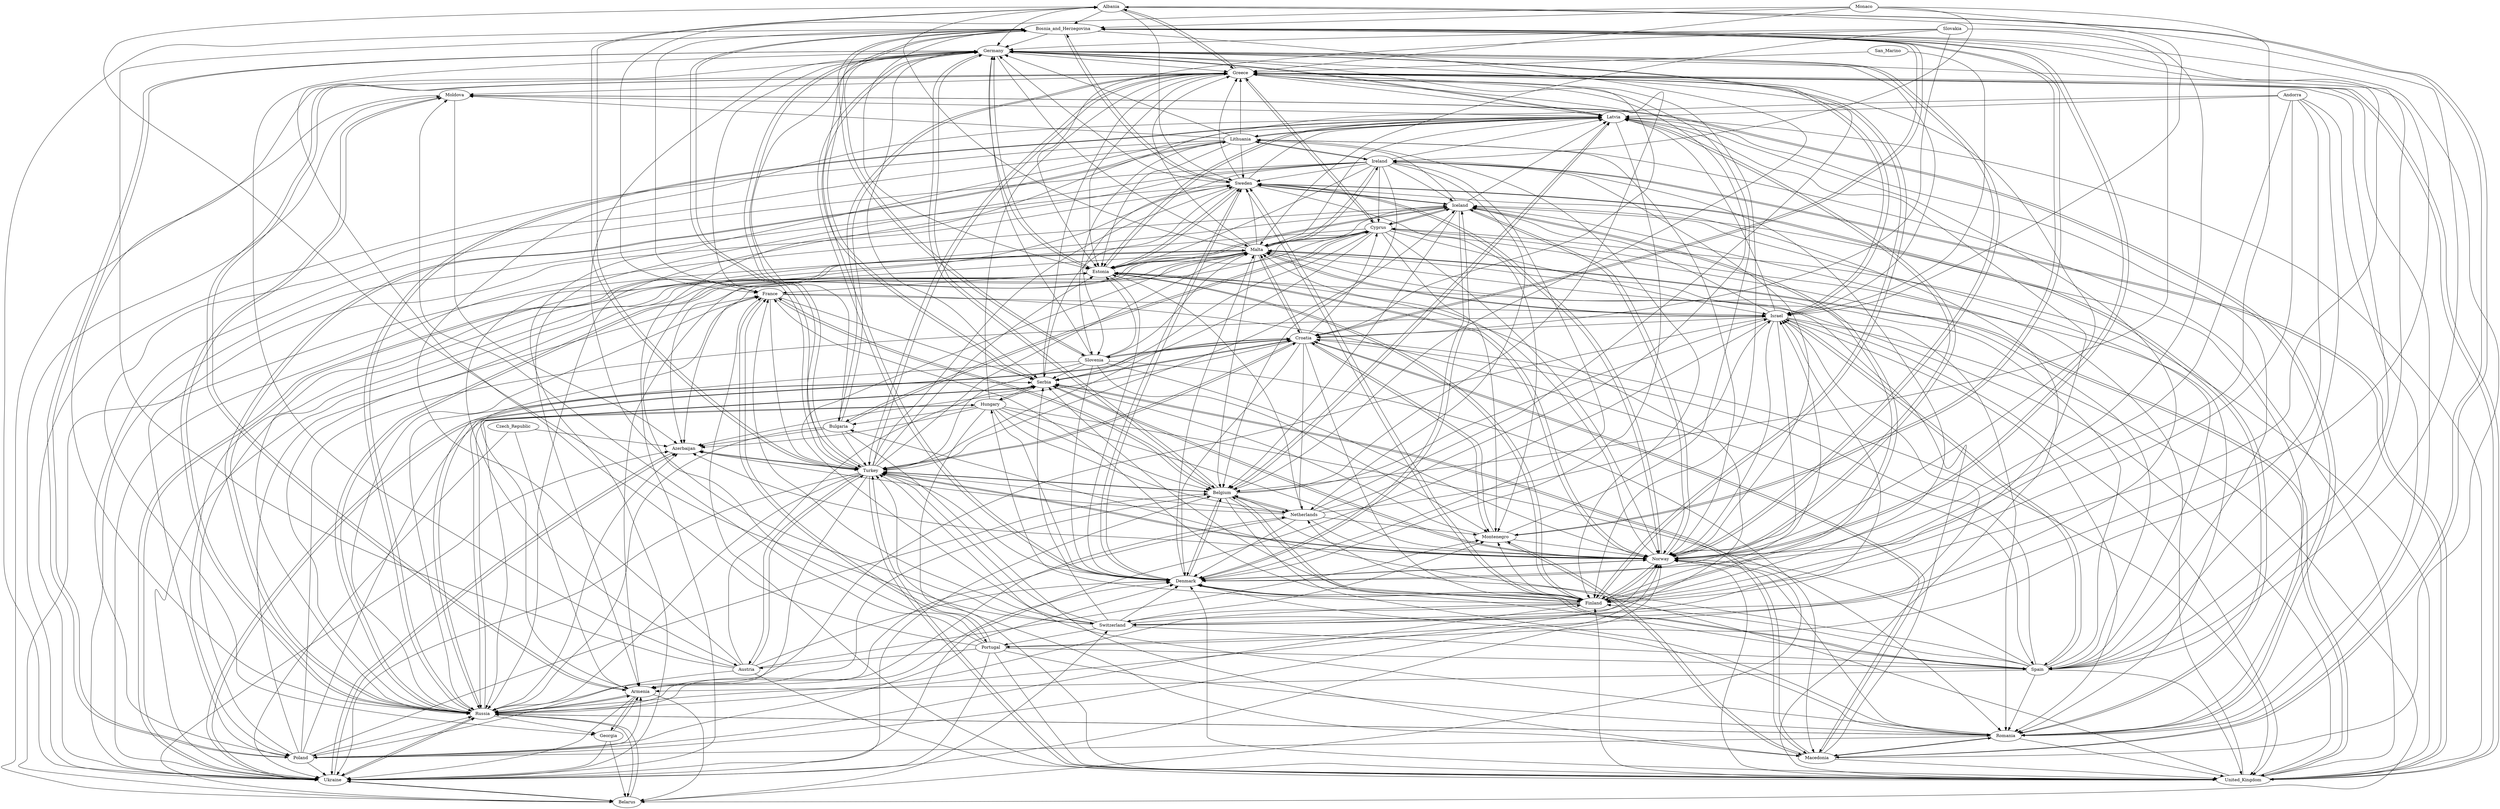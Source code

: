 digraph G {
    Albania -> Bosnia_and_Herzegovina
    Albania -> Germany
    Albania -> Greece
    Albania -> Macedonia
    Albania -> Spain
    Albania -> Sweden
    Albania -> Turkey
    Andorra -> Finland
    Andorra -> Latvia
    Andorra -> Norway
    Andorra -> Portugal
    Andorra -> Romania
    Andorra -> Spain
    Andorra -> Ukraine
    Armenia -> Belarus
    Armenia -> Georgia
    Armenia -> Greece
    Armenia -> Russia
    Armenia -> Ukraine
    Austria -> Bosnia_and_Herzegovina
    Austria -> Denmark
    Austria -> Germany
    Austria -> Latvia
    Austria -> Montenegro
    Austria -> Poland
    Austria -> Serbia
    Austria -> Turkey
    Austria -> United_Kingdom
    Azerbaijan -> Turkey
    Azerbaijan -> Ukraine
    Belarus -> Azerbaijan
    Belarus -> Norway
    Belarus -> Russia
    Belarus -> Switzerland
    Belarus -> Ukraine
    Belgium -> Armenia
    Belgium -> Denmark
    Belgium -> France
    Belgium -> Germany
    Belgium -> Greece
    Belgium -> Israel
    Belgium -> Latvia
    Belgium -> Netherlands
    Belgium -> Norway
    Belgium -> Romania
    Belgium -> Spain
    Belgium -> Turkey
    Bosnia_and_Herzegovina -> Belgium
    Bosnia_and_Herzegovina -> Croatia
    Bosnia_and_Herzegovina -> Estonia
    Bosnia_and_Herzegovina -> France
    Bosnia_and_Herzegovina -> Germany
    Bosnia_and_Herzegovina -> Montenegro
    Bosnia_and_Herzegovina -> Norway
    Bosnia_and_Herzegovina -> Serbia
    Bosnia_and_Herzegovina -> Slovenia
    Bosnia_and_Herzegovina -> Sweden
    Bosnia_and_Herzegovina -> Turkey
    Bulgaria -> Azerbaijan
    Bulgaria -> Cyprus
    Bulgaria -> Germany
    Bulgaria -> Greece
    Bulgaria -> Macedonia
    Bulgaria -> Russia
    Bulgaria -> Turkey
    Croatia -> Azerbaijan
    Croatia -> Bosnia_and_Herzegovina
    Croatia -> Cyprus
    Croatia -> Denmark
    Croatia -> Finland
    Croatia -> Macedonia
    Croatia -> Malta
    Croatia -> Montenegro
    Croatia -> Netherlands
    Croatia -> Russia
    Croatia -> Serbia
    Croatia -> Slovenia
    Croatia -> Turkey
    Croatia -> United_Kingdom
    Cyprus -> Armenia
    Cyprus -> Azerbaijan
    Cyprus -> Bulgaria
    Cyprus -> Greece
    Cyprus -> Iceland
    Cyprus -> Israel
    Cyprus -> Malta
    Cyprus -> Montenegro
    Cyprus -> Norway
    Cyprus -> Romania
    Cyprus -> Russia
    Cyprus -> Serbia
    Cyprus -> Spain
    Cyprus -> Turkey
    Czech_Republic -> Armenia
    Czech_Republic -> Azerbaijan
    Czech_Republic -> Ukraine
    Denmark -> Belgium
    Denmark -> Finland
    Denmark -> Germany
    Denmark -> Iceland
    Denmark -> Malta
    Denmark -> Norway
    Denmark -> Sweden
    Denmark -> Turkey
    Estonia -> Denmark
    Estonia -> Finland
    Estonia -> France
    Estonia -> Germany
    Estonia -> Iceland
    Estonia -> Latvia
    Estonia -> Norway
    Estonia -> Russia
    Estonia -> Sweden
    Estonia -> Switzerland
    Estonia -> Ukraine
    Finland -> Bosnia_and_Herzegovina
    Finland -> Denmark
    Finland -> Estonia
    Finland -> France
    Finland -> Germany
    Finland -> Hungary
    Finland -> Iceland
    Finland -> Israel
    Finland -> Latvia
    Finland -> Montenegro
    Finland -> Norway
    Finland -> Russia
    Finland -> Serbia
    Finland -> Sweden
    Finland -> Switzerland
    France -> Armenia
    France -> Belgium
    France -> Germany
    France -> Israel
    France -> Portugal
    France -> Serbia
    France -> Spain
    France -> Turkey
    Georgia -> Armenia
    Georgia -> Belarus
    Georgia -> Ukraine
    Germany -> Belgium
    Germany -> Croatia
    Germany -> Denmark
    Germany -> Estonia
    Germany -> Finland
    Germany -> Greece
    Germany -> Latvia
    Germany -> Malta
    Germany -> Norway
    Germany -> Poland
    Germany -> Serbia
    Germany -> Turkey
    Greece -> Albania
    Greece -> Armenia
    Greece -> Bulgaria
    Greece -> Cyprus
    Greece -> Estonia
    Greece -> Finland
    Greece -> Israel
    Greece -> Latvia
    Greece -> Moldova
    Greece -> Norway
    Greece -> Russia
    Greece -> Turkey
    Greece -> United_Kingdom
    Hungary -> Azerbaijan
    Hungary -> Belgium
    Hungary -> Bulgaria
    Hungary -> Denmark
    Hungary -> Greece
    Hungary -> Netherlands
    Hungary -> Norway
    Hungary -> Romania
    Hungary -> Russia
    Hungary -> Serbia
    Hungary -> United_Kingdom
    Iceland -> Austria
    Iceland -> Belgium
    Iceland -> Cyprus
    Iceland -> Denmark
    Iceland -> Estonia
    Iceland -> Finland
    Iceland -> Latvia
    Iceland -> Lithuania
    Iceland -> Norway
    Iceland -> Sweden
    Iceland -> Ukraine
    Ireland -> Armenia
    Ireland -> Belgium
    Ireland -> Cyprus
    Ireland -> Denmark
    Ireland -> Estonia
    Ireland -> Finland
    Ireland -> Iceland
    Ireland -> Latvia
    Ireland -> Lithuania
    Ireland -> Malta
    Ireland -> Netherlands
    Ireland -> Norway
    Ireland -> Poland
    Ireland -> Russia
    Ireland -> Slovenia
    Ireland -> Sweden
    Ireland -> United_Kingdom
    Israel -> Belarus
    Israel -> Croatia
    Israel -> Denmark
    Israel -> Germany
    Israel -> Greece
    Israel -> Iceland
    Israel -> Latvia
    Israel -> Malta
    Israel -> Norway
    Israel -> Romania
    Israel -> Russia
    Israel -> Spain
    Israel -> Ukraine
    Israel -> United_Kingdom
    Latvia -> Belgium
    Latvia -> Denmark
    Latvia -> Estonia
    Latvia -> Germany
    Latvia -> Lithuania
    Latvia -> Norway
    Latvia -> Russia
    Latvia -> Switzerland
    Latvia -> Ukraine
    Lithuania -> Estonia
    Lithuania -> Finland
    Lithuania -> Georgia
    Lithuania -> Germany
    Lithuania -> Greece
    Lithuania -> Ireland
    Lithuania -> Latvia
    Lithuania -> Moldova
    Lithuania -> Norway
    Lithuania -> Russia
    Lithuania -> Slovenia
    Lithuania -> Sweden
    Lithuania -> Ukraine
    Macedonia -> Albania
    Macedonia -> Bosnia_and_Herzegovina
    Macedonia -> Croatia
    Macedonia -> Malta
    Macedonia -> Montenegro
    Macedonia -> Romania
    Macedonia -> Serbia
    Macedonia -> Turkey
    Macedonia -> United_Kingdom
    Malta -> Albania
    Malta -> Azerbaijan
    Malta -> Belarus
    Malta -> Belgium
    Malta -> Croatia
    Malta -> Cyprus
    Malta -> Estonia
    Malta -> Greece
    Malta -> Iceland
    Malta -> Ireland
    Malta -> Israel
    Malta -> Latvia
    Malta -> Poland
    Malta -> Romania
    Malta -> Russia
    Malta -> Sweden
    Malta -> Switzerland
    Malta -> Ukraine
    Malta -> United_Kingdom
    Moldova -> Azerbaijan
    Moldova -> Belarus
    Moldova -> Latvia
    Moldova -> Romania
    Moldova -> Russia
    Monaco -> Bosnia_and_Herzegovina
    Monaco -> Denmark
    Monaco -> France
    Monaco -> Greece
    Monaco -> Ireland
    Monaco -> Israel
    Montenegro -> Bosnia_and_Herzegovina
    Montenegro -> Croatia
    Montenegro -> Greece
    Montenegro -> Macedonia
    Montenegro -> Norway
    Montenegro -> Serbia
    Netherlands -> Armenia
    Netherlands -> Azerbaijan
    Netherlands -> Belgium
    Netherlands -> Denmark
    Netherlands -> Estonia
    Netherlands -> Germany
    Netherlands -> Greece
    Netherlands -> Israel
    Netherlands -> Montenegro
    Netherlands -> Norway
    Netherlands -> Turkey
    Norway -> Azerbaijan
    Norway -> Bosnia_and_Herzegovina
    Norway -> Denmark
    Norway -> Estonia
    Norway -> Finland
    Norway -> Germany
    Norway -> Iceland
    Norway -> Latvia
    Norway -> Malta
    Norway -> Romania
    Norway -> Serbia
    Norway -> Sweden
    Norway -> Turkey
    Poland -> Armenia
    Poland -> Belgium
    Poland -> Denmark
    Poland -> Estonia
    Poland -> Finland
    Poland -> France
    Poland -> Germany
    Poland -> Hungary
    Poland -> Israel
    Poland -> Norway
    Poland -> Russia
    Poland -> Sweden
    Poland -> Ukraine
    Portugal -> Austria
    Portugal -> France
    Portugal -> Germany
    Portugal -> Israel
    Portugal -> Moldova
    Portugal -> Romania
    Portugal -> Spain
    Portugal -> Sweden
    Portugal -> Ukraine
    Portugal -> United_Kingdom
    Romania -> Denmark
    Romania -> Greece
    Romania -> Iceland
    Romania -> Macedonia
    Romania -> Moldova
    Romania -> Poland
    Romania -> Russia
    Romania -> Sweden
    Romania -> Turkey
    Romania -> United_Kingdom
    Russia -> Armenia
    Russia -> Azerbaijan
    Russia -> Belarus
    Russia -> Croatia
    Russia -> Denmark
    Russia -> France
    Russia -> Georgia
    Russia -> Latvia
    Russia -> Lithuania
    Russia -> Malta
    Russia -> Moldova
    Russia -> Netherlands
    Russia -> Norway
    Russia -> Romania
    Russia -> Serbia
    Russia -> Ukraine
    San_Marino -> Greece
    San_Marino -> Israel
    Serbia -> Bosnia_and_Herzegovina
    Serbia -> Croatia
    Serbia -> Greece
    Serbia -> Hungary
    Serbia -> Macedonia
    Serbia -> Norway
    Serbia -> Russia
    Serbia -> Ukraine
    Slovakia -> Belgium
    Slovakia -> Croatia
    Slovakia -> Estonia
    Slovakia -> Germany
    Slovakia -> Malta
    Slovakia -> Norway
    Slovenia -> Bosnia_and_Herzegovina
    Slovenia -> Croatia
    Slovenia -> Denmark
    Slovenia -> Estonia
    Slovenia -> Germany
    Slovenia -> Macedonia
    Slovenia -> Malta
    Slovenia -> Montenegro
    Slovenia -> Norway
    Slovenia -> Russia
    Slovenia -> Serbia
    Slovenia -> Turkey
    Spain -> Armenia
    Spain -> Belgium
    Spain -> Bulgaria
    Spain -> Croatia
    Spain -> Denmark
    Spain -> Finland
    Spain -> Germany
    Spain -> Greece
    Spain -> Iceland
    Spain -> Israel
    Spain -> Latvia
    Spain -> Malta
    Spain -> Norway
    Spain -> Romania
    Spain -> United_Kingdom
    Sweden -> Bosnia_and_Herzegovina
    Sweden -> Denmark
    Sweden -> Estonia
    Sweden -> Finland
    Sweden -> Germany
    Sweden -> Greece
    Sweden -> Iceland
    Sweden -> Latvia
    Sweden -> Montenegro
    Sweden -> Norway
    Sweden -> Romania
    Sweden -> Serbia
    Sweden -> Ukraine
    Switzerland -> Albania
    Switzerland -> Bosnia_and_Herzegovina
    Switzerland -> Denmark
    Switzerland -> France
    Switzerland -> Germany
    Switzerland -> Israel
    Switzerland -> Montenegro
    Switzerland -> Portugal
    Switzerland -> Serbia
    Switzerland -> Spain
    Switzerland -> Turkey
    Turkey -> Albania
    Turkey -> Armenia
    Turkey -> Austria
    Turkey -> Azerbaijan
    Turkey -> Belgium
    Turkey -> Bosnia_and_Herzegovina
    Turkey -> Croatia
    Turkey -> Estonia
    Turkey -> Germany
    Turkey -> Greece
    Turkey -> Iceland
    Turkey -> Malta
    Turkey -> Norway
    Turkey -> Russia
    Turkey -> Sweden
    Turkey -> Ukraine
    Turkey -> United_Kingdom
    Ukraine -> Azerbaijan
    Ukraine -> Belarus
    Ukraine -> Belgium
    Ukraine -> Bosnia_and_Herzegovina
    Ukraine -> Malta
    Ukraine -> Moldova
    Ukraine -> Norway
    Ukraine -> Russia
    Ukraine -> Serbia
    United_Kingdom -> Cyprus
    United_Kingdom -> Denmark
    United_Kingdom -> Estonia
    United_Kingdom -> Finland
    United_Kingdom -> France
    United_Kingdom -> Greece
    United_Kingdom -> Iceland
    United_Kingdom -> Ireland
    United_Kingdom -> Latvia
    United_Kingdom -> Lithuania
    United_Kingdom -> Malta
    United_Kingdom -> Netherlands
    United_Kingdom -> Norway
    United_Kingdom -> Sweden
    United_Kingdom -> Turkey
}
